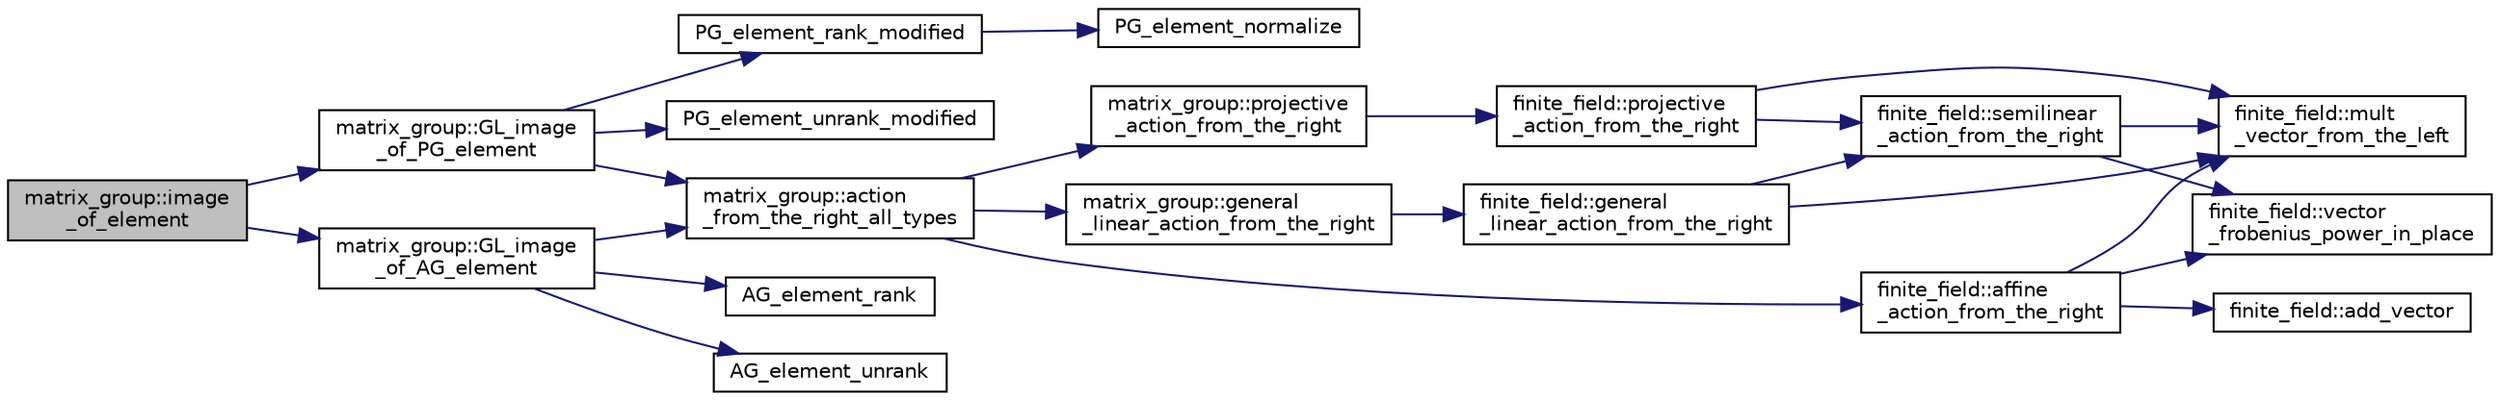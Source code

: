 digraph "matrix_group::image_of_element"
{
  edge [fontname="Helvetica",fontsize="10",labelfontname="Helvetica",labelfontsize="10"];
  node [fontname="Helvetica",fontsize="10",shape=record];
  rankdir="LR";
  Node2044 [label="matrix_group::image\l_of_element",height=0.2,width=0.4,color="black", fillcolor="grey75", style="filled", fontcolor="black"];
  Node2044 -> Node2045 [color="midnightblue",fontsize="10",style="solid",fontname="Helvetica"];
  Node2045 [label="matrix_group::GL_image\l_of_PG_element",height=0.2,width=0.4,color="black", fillcolor="white", style="filled",URL="$d3/ded/classmatrix__group.html#a84036031f31b4e9ad9ffeed9af53d7c4"];
  Node2045 -> Node2046 [color="midnightblue",fontsize="10",style="solid",fontname="Helvetica"];
  Node2046 [label="PG_element_unrank_modified",height=0.2,width=0.4,color="black", fillcolor="white", style="filled",URL="$d4/d67/geometry_8h.html#a83ae9b605d496f6a90345303f6efae64"];
  Node2045 -> Node2047 [color="midnightblue",fontsize="10",style="solid",fontname="Helvetica"];
  Node2047 [label="matrix_group::action\l_from_the_right_all_types",height=0.2,width=0.4,color="black", fillcolor="white", style="filled",URL="$d3/ded/classmatrix__group.html#a1ac0d651cc17062e338e00242ac0e2f6"];
  Node2047 -> Node2048 [color="midnightblue",fontsize="10",style="solid",fontname="Helvetica"];
  Node2048 [label="matrix_group::projective\l_action_from_the_right",height=0.2,width=0.4,color="black", fillcolor="white", style="filled",URL="$d3/ded/classmatrix__group.html#a9cd8bfb088a31889bb49f8ec8327db15"];
  Node2048 -> Node2049 [color="midnightblue",fontsize="10",style="solid",fontname="Helvetica"];
  Node2049 [label="finite_field::projective\l_action_from_the_right",height=0.2,width=0.4,color="black", fillcolor="white", style="filled",URL="$df/d5a/classfinite__field.html#a03e363ea6ce17fc19e288d49c36c375f"];
  Node2049 -> Node2050 [color="midnightblue",fontsize="10",style="solid",fontname="Helvetica"];
  Node2050 [label="finite_field::semilinear\l_action_from_the_right",height=0.2,width=0.4,color="black", fillcolor="white", style="filled",URL="$df/d5a/classfinite__field.html#a3e524b9391520005b083dfc4c9306302"];
  Node2050 -> Node2051 [color="midnightblue",fontsize="10",style="solid",fontname="Helvetica"];
  Node2051 [label="finite_field::mult\l_vector_from_the_left",height=0.2,width=0.4,color="black", fillcolor="white", style="filled",URL="$df/d5a/classfinite__field.html#aad2078020fd058c71649f0a25a4c77cc"];
  Node2050 -> Node2052 [color="midnightblue",fontsize="10",style="solid",fontname="Helvetica"];
  Node2052 [label="finite_field::vector\l_frobenius_power_in_place",height=0.2,width=0.4,color="black", fillcolor="white", style="filled",URL="$df/d5a/classfinite__field.html#ab56074024300775d943c7943d845df91"];
  Node2049 -> Node2051 [color="midnightblue",fontsize="10",style="solid",fontname="Helvetica"];
  Node2047 -> Node2053 [color="midnightblue",fontsize="10",style="solid",fontname="Helvetica"];
  Node2053 [label="finite_field::affine\l_action_from_the_right",height=0.2,width=0.4,color="black", fillcolor="white", style="filled",URL="$df/d5a/classfinite__field.html#ae3de2a55577f65d79eaba0b322e3b452"];
  Node2053 -> Node2051 [color="midnightblue",fontsize="10",style="solid",fontname="Helvetica"];
  Node2053 -> Node2052 [color="midnightblue",fontsize="10",style="solid",fontname="Helvetica"];
  Node2053 -> Node2054 [color="midnightblue",fontsize="10",style="solid",fontname="Helvetica"];
  Node2054 [label="finite_field::add_vector",height=0.2,width=0.4,color="black", fillcolor="white", style="filled",URL="$df/d5a/classfinite__field.html#a23252c462d48cc21895de6fcc0cbb59f"];
  Node2047 -> Node2055 [color="midnightblue",fontsize="10",style="solid",fontname="Helvetica"];
  Node2055 [label="matrix_group::general\l_linear_action_from_the_right",height=0.2,width=0.4,color="black", fillcolor="white", style="filled",URL="$d3/ded/classmatrix__group.html#a889580a8a77a61365a371b76d108dc03"];
  Node2055 -> Node2056 [color="midnightblue",fontsize="10",style="solid",fontname="Helvetica"];
  Node2056 [label="finite_field::general\l_linear_action_from_the_right",height=0.2,width=0.4,color="black", fillcolor="white", style="filled",URL="$df/d5a/classfinite__field.html#a226d3fa7c1ed976d435c3dde69ca0ded"];
  Node2056 -> Node2050 [color="midnightblue",fontsize="10",style="solid",fontname="Helvetica"];
  Node2056 -> Node2051 [color="midnightblue",fontsize="10",style="solid",fontname="Helvetica"];
  Node2045 -> Node2057 [color="midnightblue",fontsize="10",style="solid",fontname="Helvetica"];
  Node2057 [label="PG_element_rank_modified",height=0.2,width=0.4,color="black", fillcolor="white", style="filled",URL="$d4/d67/geometry_8h.html#a9cd1a8bf5b88a038e33862f6c2c3dd36"];
  Node2057 -> Node2058 [color="midnightblue",fontsize="10",style="solid",fontname="Helvetica"];
  Node2058 [label="PG_element_normalize",height=0.2,width=0.4,color="black", fillcolor="white", style="filled",URL="$df/de4/projective_8_c.html#a5a4c3c1158bad6bab0d786c616bd0996"];
  Node2044 -> Node2059 [color="midnightblue",fontsize="10",style="solid",fontname="Helvetica"];
  Node2059 [label="matrix_group::GL_image\l_of_AG_element",height=0.2,width=0.4,color="black", fillcolor="white", style="filled",URL="$d3/ded/classmatrix__group.html#aaf63feeb8e825cf652c60964b6d52498"];
  Node2059 -> Node2060 [color="midnightblue",fontsize="10",style="solid",fontname="Helvetica"];
  Node2060 [label="AG_element_unrank",height=0.2,width=0.4,color="black", fillcolor="white", style="filled",URL="$d4/d67/geometry_8h.html#a4a33b86c87b2879b97cfa1327abe2885"];
  Node2059 -> Node2047 [color="midnightblue",fontsize="10",style="solid",fontname="Helvetica"];
  Node2059 -> Node2061 [color="midnightblue",fontsize="10",style="solid",fontname="Helvetica"];
  Node2061 [label="AG_element_rank",height=0.2,width=0.4,color="black", fillcolor="white", style="filled",URL="$d4/d67/geometry_8h.html#ab2ac908d07dd8038fd996e26bdc75c17"];
}
